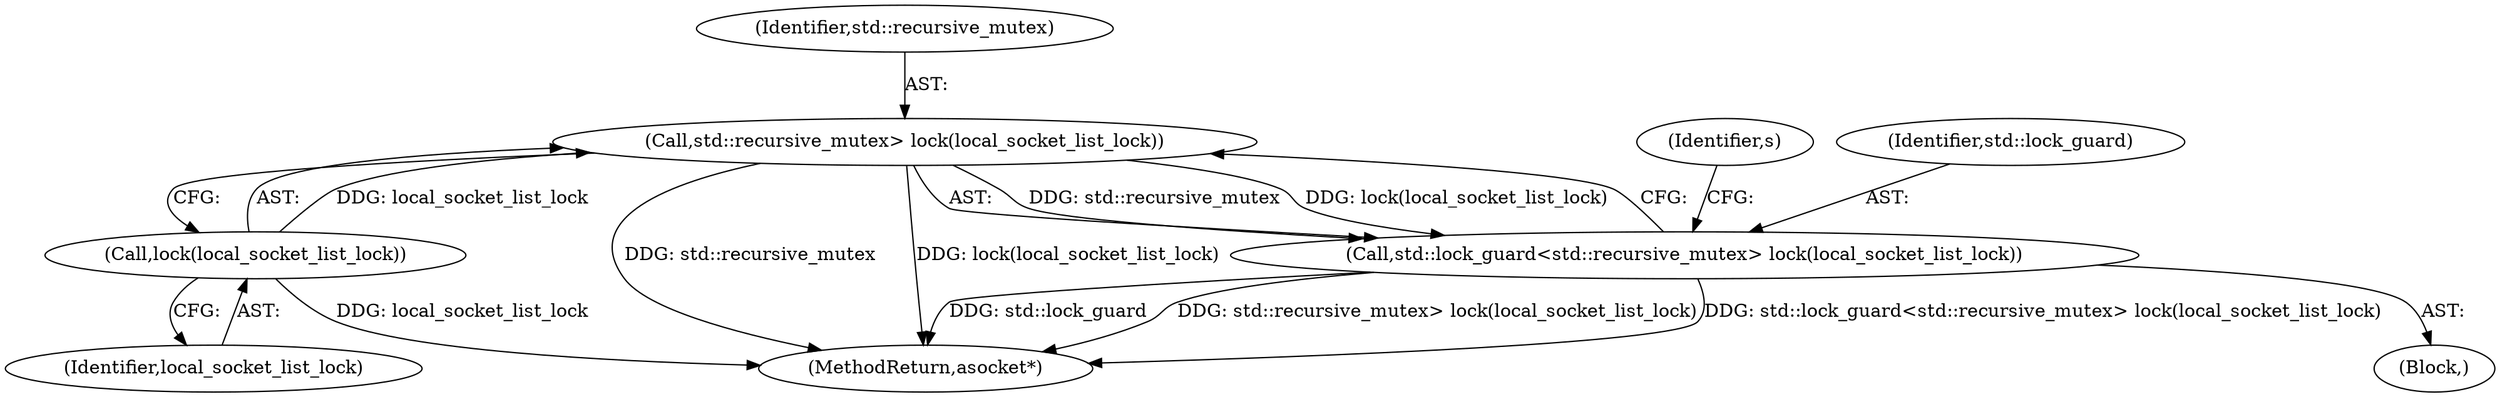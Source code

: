 digraph "0_Android_268068f25673242d1d5130d96202d3288c91b700_0@API" {
"1000111" [label="(Call,std::recursive_mutex> lock(local_socket_list_lock))"];
"1000113" [label="(Call,lock(local_socket_list_lock))"];
"1000109" [label="(Call,std::lock_guard<std::recursive_mutex> lock(local_socket_list_lock))"];
"1000113" [label="(Call,lock(local_socket_list_lock))"];
"1000109" [label="(Call,std::lock_guard<std::recursive_mutex> lock(local_socket_list_lock))"];
"1000117" [label="(Identifier,s)"];
"1000114" [label="(Identifier,local_socket_list_lock)"];
"1000103" [label="(Block,)"];
"1000112" [label="(Identifier,std::recursive_mutex)"];
"1000111" [label="(Call,std::recursive_mutex> lock(local_socket_list_lock))"];
"1000110" [label="(Identifier,std::lock_guard)"];
"1000162" [label="(MethodReturn,asocket*)"];
"1000111" -> "1000109"  [label="AST: "];
"1000111" -> "1000113"  [label="CFG: "];
"1000112" -> "1000111"  [label="AST: "];
"1000113" -> "1000111"  [label="AST: "];
"1000109" -> "1000111"  [label="CFG: "];
"1000111" -> "1000162"  [label="DDG: std::recursive_mutex"];
"1000111" -> "1000162"  [label="DDG: lock(local_socket_list_lock)"];
"1000111" -> "1000109"  [label="DDG: std::recursive_mutex"];
"1000111" -> "1000109"  [label="DDG: lock(local_socket_list_lock)"];
"1000113" -> "1000111"  [label="DDG: local_socket_list_lock"];
"1000113" -> "1000114"  [label="CFG: "];
"1000114" -> "1000113"  [label="AST: "];
"1000113" -> "1000162"  [label="DDG: local_socket_list_lock"];
"1000109" -> "1000103"  [label="AST: "];
"1000110" -> "1000109"  [label="AST: "];
"1000117" -> "1000109"  [label="CFG: "];
"1000109" -> "1000162"  [label="DDG: std::lock_guard"];
"1000109" -> "1000162"  [label="DDG: std::recursive_mutex> lock(local_socket_list_lock)"];
"1000109" -> "1000162"  [label="DDG: std::lock_guard<std::recursive_mutex> lock(local_socket_list_lock)"];
}
